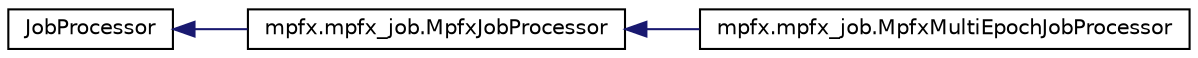 digraph G
{
  edge [fontname="Helvetica",fontsize="10",labelfontname="Helvetica",labelfontsize="10"];
  node [fontname="Helvetica",fontsize="10",shape=record];
  rankdir=LR;
  Node1 [label="JobProcessor",height=0.2,width=0.4,color="black", fillcolor="white", style="filled",URL="$classJobProcessor.html"];
  Node1 -> Node2 [dir=back,color="midnightblue",fontsize="10",style="solid",fontname="Helvetica"];
  Node2 [label="mpfx.mpfx_job.MpfxJobProcessor",height=0.2,width=0.4,color="black", fillcolor="white", style="filled",URL="$classmpfx_1_1mpfx__job_1_1MpfxJobProcessor.html",tooltip="Job processor: submit jobs and process associated job results."];
  Node2 -> Node3 [dir=back,color="midnightblue",fontsize="10",style="solid",fontname="Helvetica"];
  Node3 [label="mpfx.mpfx_job.MpfxMultiEpochJobProcessor",height=0.2,width=0.4,color="black", fillcolor="white", style="filled",URL="$classmpfx_1_1mpfx__job_1_1MpfxMultiEpochJobProcessor.html",tooltip="Extension of MpfxJobProcessor: submit jobs and process associated job results, taking care of multiep..."];
}

